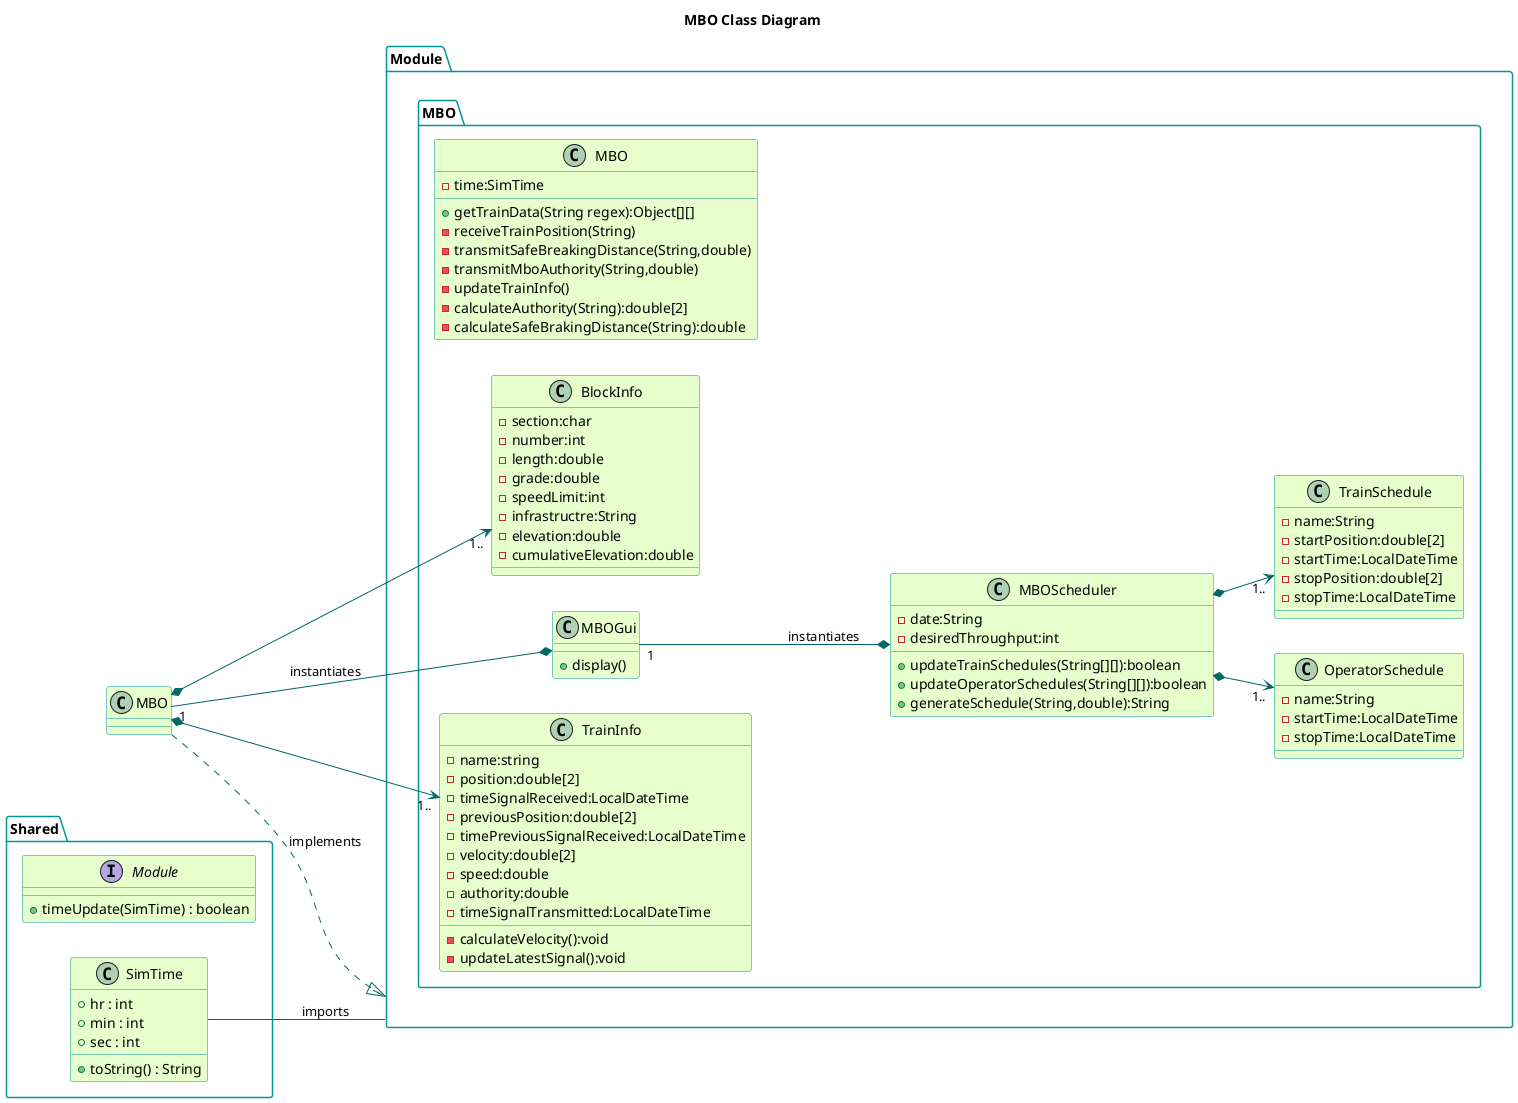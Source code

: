 @startuml

title MBO Class Diagram
'skinparam backgroundColor transparent'
skinparam classBackgroundColor #e6ffcc
skinparam classBorderColor 	#049595
skinparam packageBorderColor  #049595
skinparam arrowColor #006666

package "Module.MBO" {
	class MBO {
		-time:SimTime
		+getTrainData(String regex):Object[][]
		-receiveTrainPosition(String)
 		-transmitSafeBreakingDistance(String,double)
 		-transmitMboAuthority(String,double)
		-updateTrainInfo()
		-calculateAuthority(String):double[2]
		-calculateSafeBrakingDistance(String):double
	}

	class MBOGui {
		+display()
	}

	class MBOScheduler {
		-date:String
		-desiredThroughput:int
		+updateTrainSchedules(String[][]):boolean
		+updateOperatorSchedules(String[][]):boolean
		+generateSchedule(String,double):String
	}

	class TrainInfo {
		-name:string
		-position:double[2]
		-timeSignalReceived:LocalDateTime
		-previousPosition:double[2]
		-timePreviousSignalReceived:LocalDateTime
		-velocity:double[2]
		-speed:double
		-authority:double
		-timeSignalTransmitted:LocalDateTime
		-calculateVelocity():void
		-updateLatestSignal():void
	}

	class BlockInfo {
		-section:char
		-number:int
		-length:double
		-grade:double
		-speedLimit:int
		-infrastructre:String
		-elevation:double
		-cumulativeElevation:double
	}

	class OperatorSchedule {
		-name:String
		-startTime:LocalDateTime
		-stopTime:LocalDateTime
	}

	class TrainSchedule {
		-name:String
		-startPosition:double[2]
		-startTime:LocalDateTime
		-stopPosition:double[2]
		-stopTime:LocalDateTime
	}
}

package "Shared" {
	interface Module {
		+timeUpdate(SimTime) : boolean
	}
	
	class SimTime {
		+hr : int
		+min : int
		+sec : int
		+toString() : String
	}
}

left to right direction

MBO "1" --* MBOGui : instantiates
MBOGui "1" --* MBOScheduler : instantiates
SimTime -- Module : imports
MBO ..|> Module : implements
MBO *--> "1.." TrainInfo
MBO *--> "1.." BlockInfo
MBOScheduler *--> "1.." TrainSchedule
MBOScheduler *--> "1.." OperatorSchedule

@enduml

[MBO]-1..>[TrainInfo], [MBO]-1..>[BlockInfo]
[MBOScheduler]-1..>[TrainSchedule], [MBOScheduler]-1..>[OperatorSchedule]
